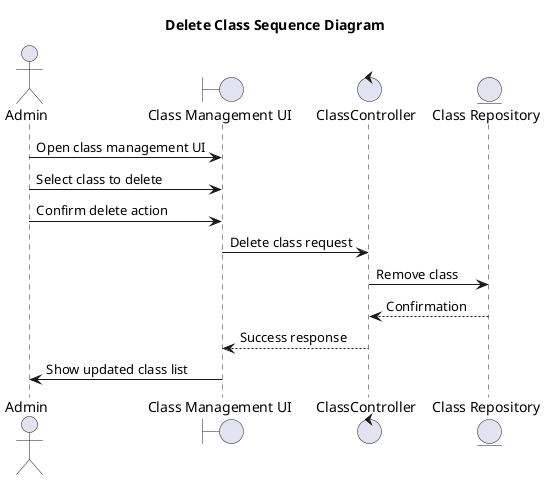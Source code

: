 @startuml DeleteClass
title Delete Class Sequence Diagram

actor Admin
boundary "Class Management UI"
control "ClassController"
entity "Class Repository"

Admin -> "Class Management UI" : Open class management UI
Admin -> "Class Management UI" : Select class to delete
Admin -> "Class Management UI" : Confirm delete action
"Class Management UI" -> "ClassController" : Delete class request
"ClassController" -> "Class Repository" : Remove class
"Class Repository" --> "ClassController" : Confirmation
"ClassController" --> "Class Management UI" : Success response
"Class Management UI" -> Admin : Show updated class list

@enduml
